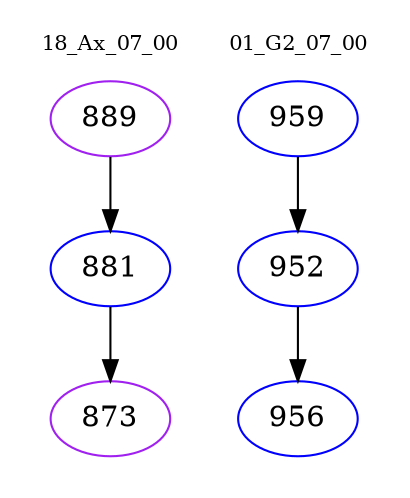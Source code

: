 digraph{
subgraph cluster_0 {
color = white
label = "18_Ax_07_00";
fontsize=10;
T0_889 [label="889", color="purple"]
T0_889 -> T0_881 [color="black"]
T0_881 [label="881", color="blue"]
T0_881 -> T0_873 [color="black"]
T0_873 [label="873", color="purple"]
}
subgraph cluster_1 {
color = white
label = "01_G2_07_00";
fontsize=10;
T1_959 [label="959", color="blue"]
T1_959 -> T1_952 [color="black"]
T1_952 [label="952", color="blue"]
T1_952 -> T1_956 [color="black"]
T1_956 [label="956", color="blue"]
}
}
